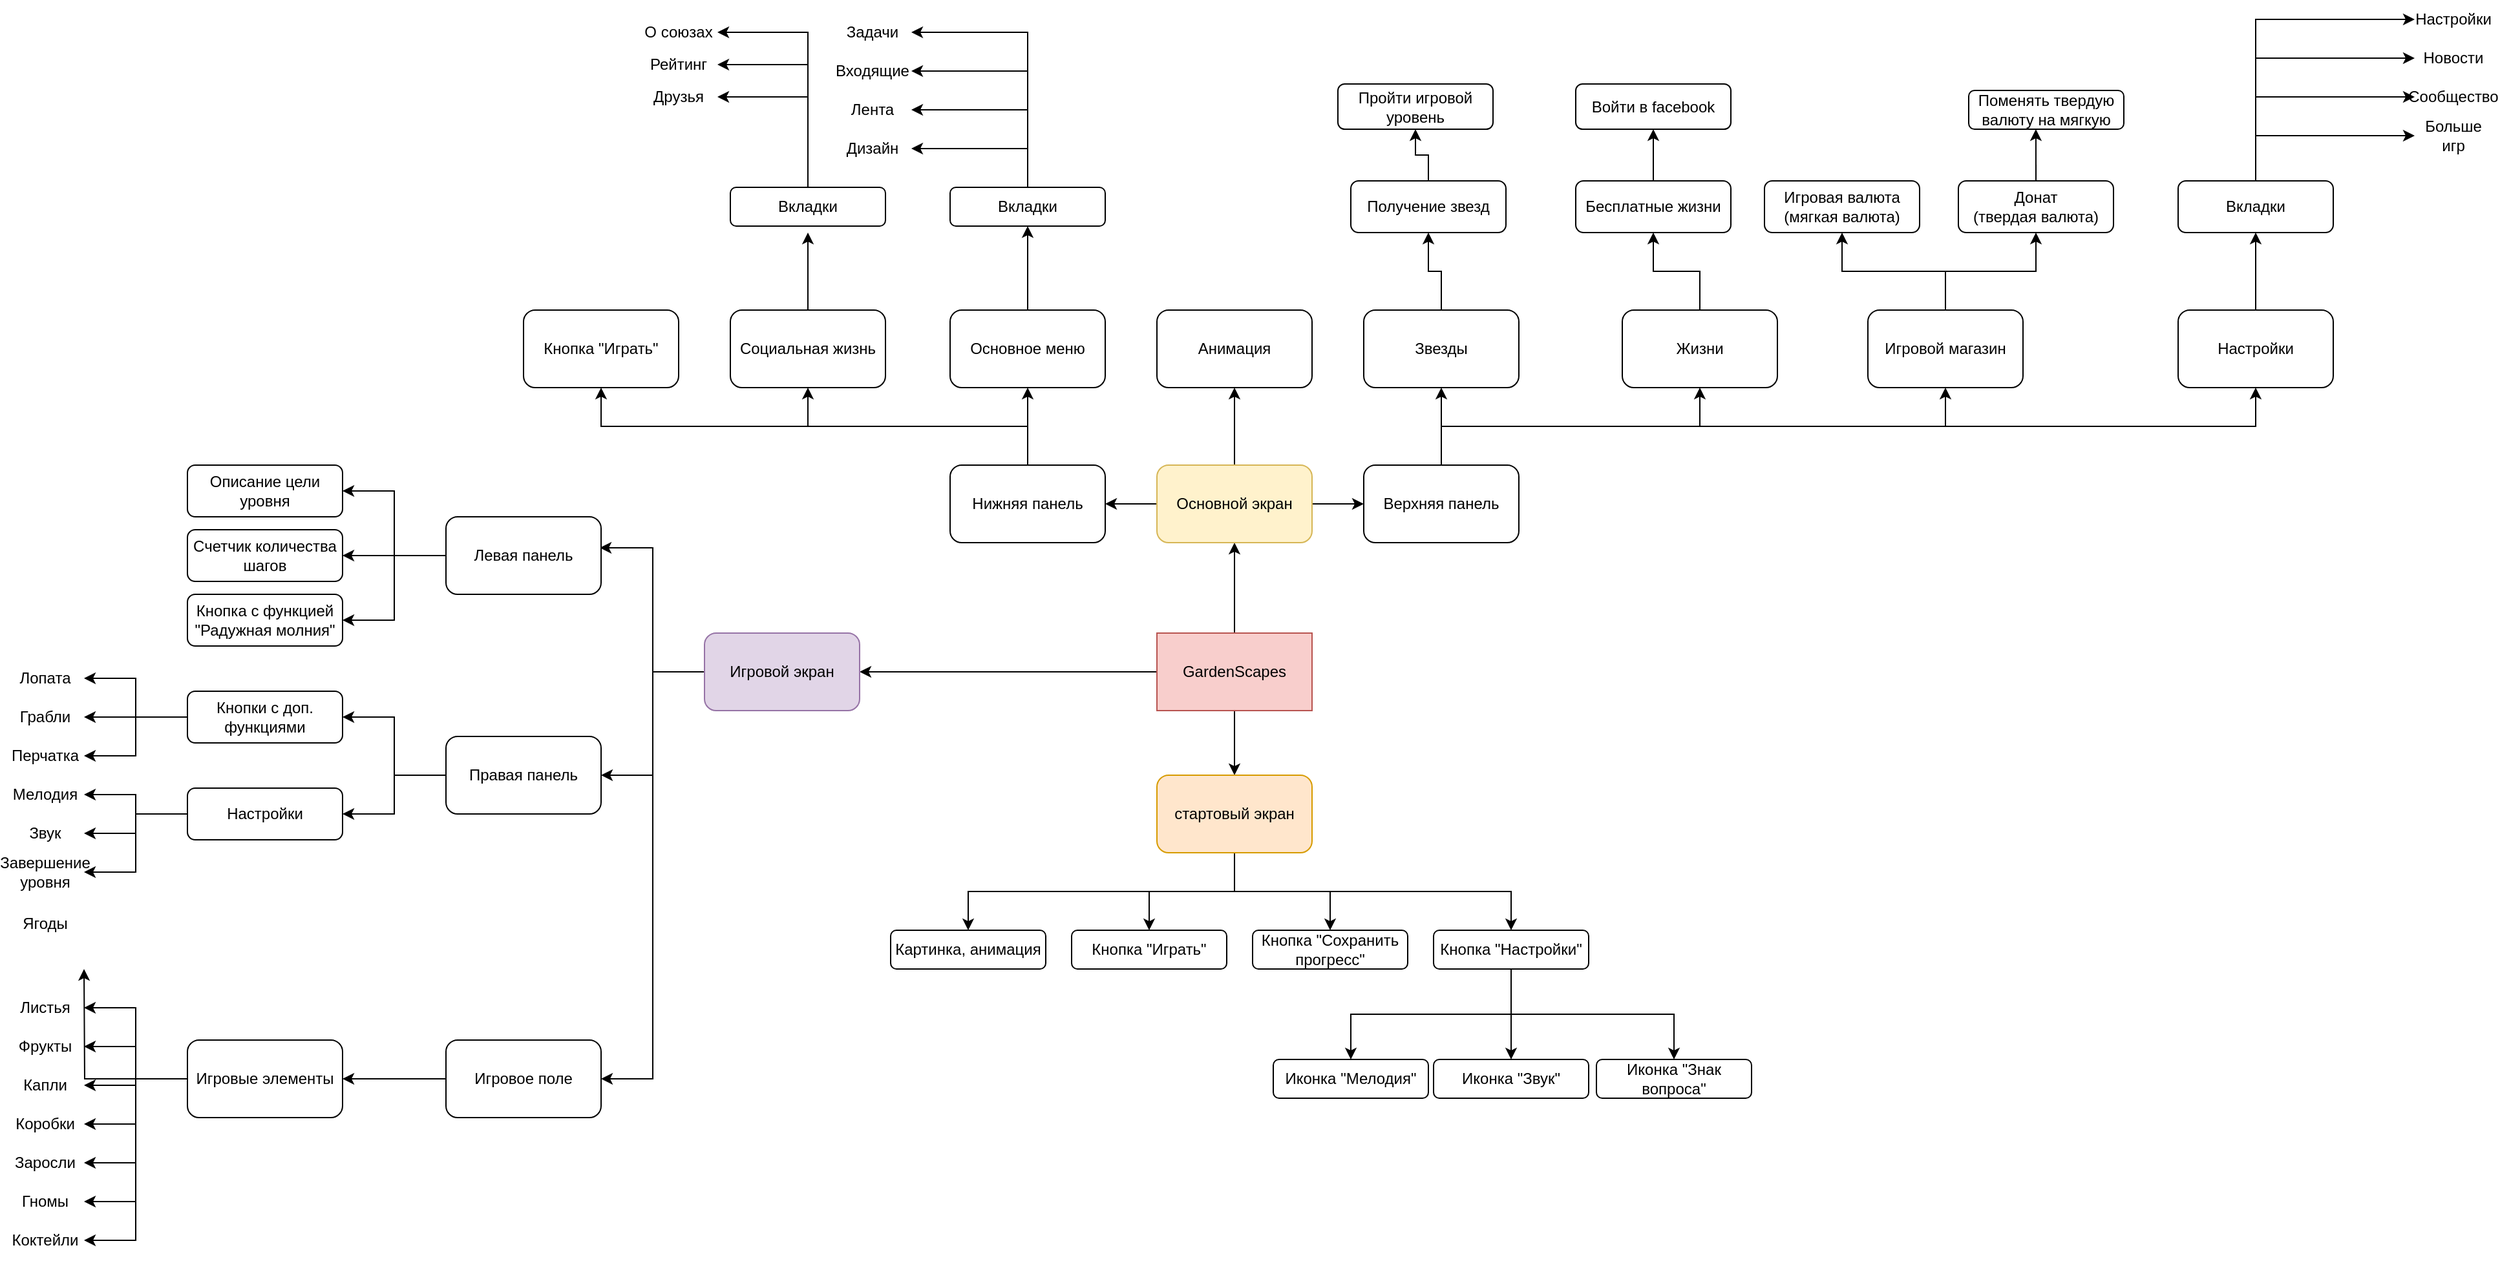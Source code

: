 <mxfile version="15.9.4" type="github">
  <diagram id="iWnDrWGRgJdqHLs7Uaia" name="Page-1">
    <mxGraphModel dx="2249" dy="1974" grid="1" gridSize="10" guides="1" tooltips="1" connect="1" arrows="1" fold="1" page="1" pageScale="1" pageWidth="827" pageHeight="1169" math="0" shadow="0">
      <root>
        <mxCell id="0" />
        <mxCell id="1" parent="0" />
        <mxCell id="uDBoIFG3QanEG0DTXgn--6" style="edgeStyle=orthogonalEdgeStyle;rounded=0;orthogonalLoop=1;jettySize=auto;html=1;exitX=0.5;exitY=1;exitDx=0;exitDy=0;" edge="1" parent="1" source="uDBoIFG3QanEG0DTXgn--1" target="uDBoIFG3QanEG0DTXgn--2">
          <mxGeometry relative="1" as="geometry" />
        </mxCell>
        <mxCell id="uDBoIFG3QanEG0DTXgn--21" style="edgeStyle=orthogonalEdgeStyle;rounded=0;orthogonalLoop=1;jettySize=auto;html=1;exitX=0.5;exitY=0;exitDx=0;exitDy=0;" edge="1" parent="1" source="uDBoIFG3QanEG0DTXgn--1" target="uDBoIFG3QanEG0DTXgn--18">
          <mxGeometry relative="1" as="geometry" />
        </mxCell>
        <mxCell id="uDBoIFG3QanEG0DTXgn--91" style="edgeStyle=orthogonalEdgeStyle;rounded=0;orthogonalLoop=1;jettySize=auto;html=1;exitX=0;exitY=0.5;exitDx=0;exitDy=0;entryX=1;entryY=0.5;entryDx=0;entryDy=0;" edge="1" parent="1" source="uDBoIFG3QanEG0DTXgn--1" target="uDBoIFG3QanEG0DTXgn--90">
          <mxGeometry relative="1" as="geometry" />
        </mxCell>
        <mxCell id="uDBoIFG3QanEG0DTXgn--1" value="GardenScapes" style="rounded=0;whiteSpace=wrap;html=1;fillColor=#f8cecc;strokeColor=#b85450;" vertex="1" parent="1">
          <mxGeometry x="350" y="380" width="120" height="60" as="geometry" />
        </mxCell>
        <mxCell id="uDBoIFG3QanEG0DTXgn--7" style="edgeStyle=orthogonalEdgeStyle;rounded=0;orthogonalLoop=1;jettySize=auto;html=1;exitX=0.5;exitY=1;exitDx=0;exitDy=0;entryX=0.5;entryY=0;entryDx=0;entryDy=0;" edge="1" parent="1" source="uDBoIFG3QanEG0DTXgn--2" target="uDBoIFG3QanEG0DTXgn--3">
          <mxGeometry relative="1" as="geometry" />
        </mxCell>
        <mxCell id="uDBoIFG3QanEG0DTXgn--8" style="edgeStyle=orthogonalEdgeStyle;rounded=0;orthogonalLoop=1;jettySize=auto;html=1;exitX=0.5;exitY=1;exitDx=0;exitDy=0;" edge="1" parent="1" source="uDBoIFG3QanEG0DTXgn--2" target="uDBoIFG3QanEG0DTXgn--4">
          <mxGeometry relative="1" as="geometry" />
        </mxCell>
        <mxCell id="uDBoIFG3QanEG0DTXgn--9" style="edgeStyle=orthogonalEdgeStyle;rounded=0;orthogonalLoop=1;jettySize=auto;html=1;exitX=0.5;exitY=1;exitDx=0;exitDy=0;entryX=0.5;entryY=0;entryDx=0;entryDy=0;" edge="1" parent="1" source="uDBoIFG3QanEG0DTXgn--2" target="uDBoIFG3QanEG0DTXgn--5">
          <mxGeometry relative="1" as="geometry" />
        </mxCell>
        <mxCell id="uDBoIFG3QanEG0DTXgn--11" style="edgeStyle=orthogonalEdgeStyle;rounded=0;orthogonalLoop=1;jettySize=auto;html=1;exitX=0.5;exitY=1;exitDx=0;exitDy=0;entryX=0.5;entryY=0;entryDx=0;entryDy=0;" edge="1" parent="1" source="uDBoIFG3QanEG0DTXgn--2" target="uDBoIFG3QanEG0DTXgn--10">
          <mxGeometry relative="1" as="geometry" />
        </mxCell>
        <mxCell id="uDBoIFG3QanEG0DTXgn--2" value="стартовый экран" style="rounded=1;whiteSpace=wrap;html=1;fillColor=#ffe6cc;strokeColor=#d79b00;" vertex="1" parent="1">
          <mxGeometry x="350" y="490" width="120" height="60" as="geometry" />
        </mxCell>
        <mxCell id="uDBoIFG3QanEG0DTXgn--3" value="Картинка, анимация&lt;br&gt;" style="rounded=1;whiteSpace=wrap;html=1;" vertex="1" parent="1">
          <mxGeometry x="144" y="610" width="120" height="30" as="geometry" />
        </mxCell>
        <mxCell id="uDBoIFG3QanEG0DTXgn--4" value="Кнопка &quot;Играть&quot;" style="rounded=1;whiteSpace=wrap;html=1;" vertex="1" parent="1">
          <mxGeometry x="284" y="610" width="120" height="30" as="geometry" />
        </mxCell>
        <mxCell id="uDBoIFG3QanEG0DTXgn--5" value="Кнопка &quot;Сохранить прогресс&quot;" style="rounded=1;whiteSpace=wrap;html=1;" vertex="1" parent="1">
          <mxGeometry x="424" y="610" width="120" height="30" as="geometry" />
        </mxCell>
        <mxCell id="uDBoIFG3QanEG0DTXgn--15" style="edgeStyle=orthogonalEdgeStyle;rounded=0;orthogonalLoop=1;jettySize=auto;html=1;exitX=0.5;exitY=1;exitDx=0;exitDy=0;" edge="1" parent="1" source="uDBoIFG3QanEG0DTXgn--10" target="uDBoIFG3QanEG0DTXgn--12">
          <mxGeometry relative="1" as="geometry" />
        </mxCell>
        <mxCell id="uDBoIFG3QanEG0DTXgn--16" style="edgeStyle=orthogonalEdgeStyle;rounded=0;orthogonalLoop=1;jettySize=auto;html=1;exitX=0.5;exitY=1;exitDx=0;exitDy=0;" edge="1" parent="1" source="uDBoIFG3QanEG0DTXgn--10" target="uDBoIFG3QanEG0DTXgn--14">
          <mxGeometry relative="1" as="geometry" />
        </mxCell>
        <mxCell id="uDBoIFG3QanEG0DTXgn--17" style="edgeStyle=orthogonalEdgeStyle;rounded=0;orthogonalLoop=1;jettySize=auto;html=1;exitX=0.5;exitY=1;exitDx=0;exitDy=0;" edge="1" parent="1" source="uDBoIFG3QanEG0DTXgn--10" target="uDBoIFG3QanEG0DTXgn--13">
          <mxGeometry relative="1" as="geometry" />
        </mxCell>
        <mxCell id="uDBoIFG3QanEG0DTXgn--10" value="Кнопка &quot;Настройки&quot;" style="rounded=1;whiteSpace=wrap;html=1;" vertex="1" parent="1">
          <mxGeometry x="564" y="610" width="120" height="30" as="geometry" />
        </mxCell>
        <mxCell id="uDBoIFG3QanEG0DTXgn--12" value="Иконка &quot;Мелодия&quot;" style="rounded=1;whiteSpace=wrap;html=1;" vertex="1" parent="1">
          <mxGeometry x="440" y="710" width="120" height="30" as="geometry" />
        </mxCell>
        <mxCell id="uDBoIFG3QanEG0DTXgn--13" value="Иконка &quot;Звук&quot;" style="rounded=1;whiteSpace=wrap;html=1;" vertex="1" parent="1">
          <mxGeometry x="564" y="710" width="120" height="30" as="geometry" />
        </mxCell>
        <mxCell id="uDBoIFG3QanEG0DTXgn--14" value="Иконка &quot;Знак вопроса&quot;" style="rounded=1;whiteSpace=wrap;html=1;" vertex="1" parent="1">
          <mxGeometry x="690" y="710" width="120" height="30" as="geometry" />
        </mxCell>
        <mxCell id="uDBoIFG3QanEG0DTXgn--60" style="edgeStyle=orthogonalEdgeStyle;rounded=0;orthogonalLoop=1;jettySize=auto;html=1;exitX=1;exitY=0.5;exitDx=0;exitDy=0;entryX=0;entryY=0.5;entryDx=0;entryDy=0;" edge="1" parent="1" source="uDBoIFG3QanEG0DTXgn--18" target="uDBoIFG3QanEG0DTXgn--59">
          <mxGeometry relative="1" as="geometry" />
        </mxCell>
        <mxCell id="uDBoIFG3QanEG0DTXgn--65" style="edgeStyle=orthogonalEdgeStyle;rounded=0;orthogonalLoop=1;jettySize=auto;html=1;exitX=0;exitY=0.5;exitDx=0;exitDy=0;entryX=1;entryY=0.5;entryDx=0;entryDy=0;" edge="1" parent="1" source="uDBoIFG3QanEG0DTXgn--18" target="uDBoIFG3QanEG0DTXgn--58">
          <mxGeometry relative="1" as="geometry" />
        </mxCell>
        <mxCell id="uDBoIFG3QanEG0DTXgn--140" style="edgeStyle=orthogonalEdgeStyle;rounded=0;orthogonalLoop=1;jettySize=auto;html=1;exitX=0.5;exitY=0;exitDx=0;exitDy=0;entryX=0.5;entryY=1;entryDx=0;entryDy=0;" edge="1" parent="1" source="uDBoIFG3QanEG0DTXgn--18" target="uDBoIFG3QanEG0DTXgn--139">
          <mxGeometry relative="1" as="geometry" />
        </mxCell>
        <mxCell id="uDBoIFG3QanEG0DTXgn--18" value="Основной экран" style="rounded=1;whiteSpace=wrap;html=1;fillColor=#fff2cc;strokeColor=#d6b656;" vertex="1" parent="1">
          <mxGeometry x="350" y="250" width="120" height="60" as="geometry" />
        </mxCell>
        <mxCell id="uDBoIFG3QanEG0DTXgn--25" style="edgeStyle=orthogonalEdgeStyle;rounded=0;orthogonalLoop=1;jettySize=auto;html=1;exitX=0.5;exitY=0;exitDx=0;exitDy=0;entryX=0.5;entryY=1;entryDx=0;entryDy=0;" edge="1" parent="1" source="uDBoIFG3QanEG0DTXgn--20" target="uDBoIFG3QanEG0DTXgn--23">
          <mxGeometry relative="1" as="geometry" />
        </mxCell>
        <mxCell id="uDBoIFG3QanEG0DTXgn--26" style="edgeStyle=orthogonalEdgeStyle;rounded=0;orthogonalLoop=1;jettySize=auto;html=1;exitX=0.5;exitY=0;exitDx=0;exitDy=0;entryX=0.5;entryY=1;entryDx=0;entryDy=0;" edge="1" parent="1" source="uDBoIFG3QanEG0DTXgn--20" target="uDBoIFG3QanEG0DTXgn--24">
          <mxGeometry relative="1" as="geometry" />
        </mxCell>
        <mxCell id="uDBoIFG3QanEG0DTXgn--20" value="Игровой магазин" style="rounded=1;whiteSpace=wrap;html=1;" vertex="1" parent="1">
          <mxGeometry x="900" y="130" width="120" height="60" as="geometry" />
        </mxCell>
        <mxCell id="uDBoIFG3QanEG0DTXgn--23" value="Игровая валюта&lt;br&gt;(мягкая валюта)" style="rounded=1;whiteSpace=wrap;html=1;" vertex="1" parent="1">
          <mxGeometry x="820" y="30" width="120" height="40" as="geometry" />
        </mxCell>
        <mxCell id="uDBoIFG3QanEG0DTXgn--30" style="edgeStyle=orthogonalEdgeStyle;rounded=0;orthogonalLoop=1;jettySize=auto;html=1;exitX=0.5;exitY=0;exitDx=0;exitDy=0;entryX=0.433;entryY=1;entryDx=0;entryDy=0;entryPerimeter=0;" edge="1" parent="1" source="uDBoIFG3QanEG0DTXgn--24" target="uDBoIFG3QanEG0DTXgn--27">
          <mxGeometry relative="1" as="geometry" />
        </mxCell>
        <mxCell id="uDBoIFG3QanEG0DTXgn--24" value="Донат &lt;br&gt;(твердая валюта)" style="rounded=1;whiteSpace=wrap;html=1;" vertex="1" parent="1">
          <mxGeometry x="970" y="30" width="120" height="40" as="geometry" />
        </mxCell>
        <mxCell id="uDBoIFG3QanEG0DTXgn--27" value="Поменять твердую валюту на мягкую" style="rounded=1;whiteSpace=wrap;html=1;" vertex="1" parent="1">
          <mxGeometry x="978" y="-40" width="120" height="30" as="geometry" />
        </mxCell>
        <mxCell id="uDBoIFG3QanEG0DTXgn--35" style="edgeStyle=orthogonalEdgeStyle;rounded=0;orthogonalLoop=1;jettySize=auto;html=1;exitX=0.5;exitY=0;exitDx=0;exitDy=0;entryX=0.5;entryY=1;entryDx=0;entryDy=0;" edge="1" parent="1" source="uDBoIFG3QanEG0DTXgn--31" target="uDBoIFG3QanEG0DTXgn--34">
          <mxGeometry relative="1" as="geometry" />
        </mxCell>
        <mxCell id="uDBoIFG3QanEG0DTXgn--31" value="Жизни" style="rounded=1;whiteSpace=wrap;html=1;" vertex="1" parent="1">
          <mxGeometry x="710" y="130" width="120" height="60" as="geometry" />
        </mxCell>
        <mxCell id="uDBoIFG3QanEG0DTXgn--37" style="edgeStyle=orthogonalEdgeStyle;rounded=0;orthogonalLoop=1;jettySize=auto;html=1;exitX=0.5;exitY=0;exitDx=0;exitDy=0;entryX=0.5;entryY=1;entryDx=0;entryDy=0;" edge="1" parent="1" source="uDBoIFG3QanEG0DTXgn--34" target="uDBoIFG3QanEG0DTXgn--36">
          <mxGeometry relative="1" as="geometry" />
        </mxCell>
        <mxCell id="uDBoIFG3QanEG0DTXgn--34" value="Бесплатные жизни" style="rounded=1;whiteSpace=wrap;html=1;" vertex="1" parent="1">
          <mxGeometry x="674" y="30" width="120" height="40" as="geometry" />
        </mxCell>
        <mxCell id="uDBoIFG3QanEG0DTXgn--36" value="Войти в facebook" style="rounded=1;whiteSpace=wrap;html=1;" vertex="1" parent="1">
          <mxGeometry x="674" y="-45" width="120" height="35" as="geometry" />
        </mxCell>
        <mxCell id="uDBoIFG3QanEG0DTXgn--44" style="edgeStyle=orthogonalEdgeStyle;rounded=0;orthogonalLoop=1;jettySize=auto;html=1;exitX=0.5;exitY=0;exitDx=0;exitDy=0;entryX=0.5;entryY=1;entryDx=0;entryDy=0;" edge="1" parent="1" source="uDBoIFG3QanEG0DTXgn--40" target="uDBoIFG3QanEG0DTXgn--42">
          <mxGeometry relative="1" as="geometry" />
        </mxCell>
        <mxCell id="uDBoIFG3QanEG0DTXgn--40" value="Звезды" style="rounded=1;whiteSpace=wrap;html=1;" vertex="1" parent="1">
          <mxGeometry x="510" y="130" width="120" height="60" as="geometry" />
        </mxCell>
        <mxCell id="uDBoIFG3QanEG0DTXgn--45" style="edgeStyle=orthogonalEdgeStyle;rounded=0;orthogonalLoop=1;jettySize=auto;html=1;exitX=0.5;exitY=0;exitDx=0;exitDy=0;entryX=0.5;entryY=1;entryDx=0;entryDy=0;" edge="1" parent="1" source="uDBoIFG3QanEG0DTXgn--42" target="uDBoIFG3QanEG0DTXgn--43">
          <mxGeometry relative="1" as="geometry" />
        </mxCell>
        <mxCell id="uDBoIFG3QanEG0DTXgn--42" value="Получение звезд" style="rounded=1;whiteSpace=wrap;html=1;" vertex="1" parent="1">
          <mxGeometry x="500" y="30" width="120" height="40" as="geometry" />
        </mxCell>
        <mxCell id="uDBoIFG3QanEG0DTXgn--43" value="Пройти игровой уровень" style="rounded=1;whiteSpace=wrap;html=1;" vertex="1" parent="1">
          <mxGeometry x="490" y="-45" width="120" height="35" as="geometry" />
        </mxCell>
        <mxCell id="uDBoIFG3QanEG0DTXgn--49" style="edgeStyle=orthogonalEdgeStyle;rounded=0;orthogonalLoop=1;jettySize=auto;html=1;exitX=0.5;exitY=0;exitDx=0;exitDy=0;" edge="1" parent="1" source="uDBoIFG3QanEG0DTXgn--46" target="uDBoIFG3QanEG0DTXgn--48">
          <mxGeometry relative="1" as="geometry" />
        </mxCell>
        <mxCell id="uDBoIFG3QanEG0DTXgn--46" value="Настройки" style="rounded=1;whiteSpace=wrap;html=1;" vertex="1" parent="1">
          <mxGeometry x="1140" y="130" width="120" height="60" as="geometry" />
        </mxCell>
        <mxCell id="uDBoIFG3QanEG0DTXgn--54" style="edgeStyle=orthogonalEdgeStyle;rounded=0;orthogonalLoop=1;jettySize=auto;html=1;exitX=0.5;exitY=0;exitDx=0;exitDy=0;entryX=0;entryY=0.5;entryDx=0;entryDy=0;" edge="1" parent="1" source="uDBoIFG3QanEG0DTXgn--48" target="uDBoIFG3QanEG0DTXgn--50">
          <mxGeometry relative="1" as="geometry" />
        </mxCell>
        <mxCell id="uDBoIFG3QanEG0DTXgn--55" style="edgeStyle=orthogonalEdgeStyle;rounded=0;orthogonalLoop=1;jettySize=auto;html=1;exitX=0.5;exitY=0;exitDx=0;exitDy=0;entryX=0;entryY=0.5;entryDx=0;entryDy=0;" edge="1" parent="1" source="uDBoIFG3QanEG0DTXgn--48" target="uDBoIFG3QanEG0DTXgn--51">
          <mxGeometry relative="1" as="geometry" />
        </mxCell>
        <mxCell id="uDBoIFG3QanEG0DTXgn--56" style="edgeStyle=orthogonalEdgeStyle;rounded=0;orthogonalLoop=1;jettySize=auto;html=1;exitX=0.5;exitY=0;exitDx=0;exitDy=0;entryX=0;entryY=0.5;entryDx=0;entryDy=0;" edge="1" parent="1" source="uDBoIFG3QanEG0DTXgn--48" target="uDBoIFG3QanEG0DTXgn--52">
          <mxGeometry relative="1" as="geometry" />
        </mxCell>
        <mxCell id="uDBoIFG3QanEG0DTXgn--57" style="edgeStyle=orthogonalEdgeStyle;rounded=0;orthogonalLoop=1;jettySize=auto;html=1;exitX=0.5;exitY=0;exitDx=0;exitDy=0;entryX=0;entryY=0.5;entryDx=0;entryDy=0;" edge="1" parent="1" source="uDBoIFG3QanEG0DTXgn--48" target="uDBoIFG3QanEG0DTXgn--53">
          <mxGeometry relative="1" as="geometry" />
        </mxCell>
        <mxCell id="uDBoIFG3QanEG0DTXgn--48" value="Вкладки" style="rounded=1;whiteSpace=wrap;html=1;" vertex="1" parent="1">
          <mxGeometry x="1140" y="30" width="120" height="40" as="geometry" />
        </mxCell>
        <mxCell id="uDBoIFG3QanEG0DTXgn--50" value="Настройки" style="text;html=1;strokeColor=none;fillColor=none;align=center;verticalAlign=middle;whiteSpace=wrap;rounded=0;" vertex="1" parent="1">
          <mxGeometry x="1323" y="-110" width="60" height="30" as="geometry" />
        </mxCell>
        <mxCell id="uDBoIFG3QanEG0DTXgn--51" value="Новости&lt;span style=&quot;color: rgba(0 , 0 , 0 , 0) ; font-family: monospace ; font-size: 0px&quot;&gt;%3CmxGraphModel%3E%3Croot%3E%3CmxCell%20id%3D%220%22%2F%3E%3CmxCell%20id%3D%221%22%20parent%3D%220%22%2F%3E%3CmxCell%20id%3D%222%22%20value%3D%22%D0%9D%D0%B0%D1%81%D1%82%D1%80%D0%BE%D0%B9%D0%BA%D0%B8%22%20style%3D%22text%3Bhtml%3D1%3BstrokeColor%3Dnone%3BfillColor%3Dnone%3Balign%3Dcenter%3BverticalAlign%3Dmiddle%3BwhiteSpace%3Dwrap%3Brounded%3D0%3B%22%20vertex%3D%221%22%20parent%3D%221%22%3E%3CmxGeometry%20x%3D%221010%22%20y%3D%22-60%22%20width%3D%2260%22%20height%3D%2230%22%20as%3D%22geometry%22%2F%3E%3C%2FmxCell%3E%3C%2Froot%3E%3C%2FmxGraphModel%3E&lt;/span&gt;" style="text;html=1;strokeColor=none;fillColor=none;align=center;verticalAlign=middle;whiteSpace=wrap;rounded=0;" vertex="1" parent="1">
          <mxGeometry x="1323" y="-80" width="60" height="30" as="geometry" />
        </mxCell>
        <mxCell id="uDBoIFG3QanEG0DTXgn--52" value="Сообщество" style="text;html=1;strokeColor=none;fillColor=none;align=center;verticalAlign=middle;whiteSpace=wrap;rounded=0;" vertex="1" parent="1">
          <mxGeometry x="1323" y="-50" width="60" height="30" as="geometry" />
        </mxCell>
        <mxCell id="uDBoIFG3QanEG0DTXgn--53" value="Больше игр" style="text;html=1;strokeColor=none;fillColor=none;align=center;verticalAlign=middle;whiteSpace=wrap;rounded=0;" vertex="1" parent="1">
          <mxGeometry x="1323" y="-20" width="60" height="30" as="geometry" />
        </mxCell>
        <mxCell id="uDBoIFG3QanEG0DTXgn--67" style="edgeStyle=orthogonalEdgeStyle;rounded=0;orthogonalLoop=1;jettySize=auto;html=1;exitX=0.5;exitY=0;exitDx=0;exitDy=0;entryX=0.5;entryY=1;entryDx=0;entryDy=0;" edge="1" parent="1" source="uDBoIFG3QanEG0DTXgn--58" target="uDBoIFG3QanEG0DTXgn--66">
          <mxGeometry relative="1" as="geometry" />
        </mxCell>
        <mxCell id="uDBoIFG3QanEG0DTXgn--79" style="edgeStyle=orthogonalEdgeStyle;rounded=0;orthogonalLoop=1;jettySize=auto;html=1;exitX=0.5;exitY=0;exitDx=0;exitDy=0;entryX=0.5;entryY=1;entryDx=0;entryDy=0;" edge="1" parent="1" source="uDBoIFG3QanEG0DTXgn--58" target="uDBoIFG3QanEG0DTXgn--78">
          <mxGeometry relative="1" as="geometry" />
        </mxCell>
        <mxCell id="uDBoIFG3QanEG0DTXgn--89" style="edgeStyle=orthogonalEdgeStyle;rounded=0;orthogonalLoop=1;jettySize=auto;html=1;exitX=0.5;exitY=0;exitDx=0;exitDy=0;entryX=0.5;entryY=1;entryDx=0;entryDy=0;" edge="1" parent="1" source="uDBoIFG3QanEG0DTXgn--58" target="uDBoIFG3QanEG0DTXgn--88">
          <mxGeometry relative="1" as="geometry" />
        </mxCell>
        <mxCell id="uDBoIFG3QanEG0DTXgn--58" value="Нижняя панель" style="rounded=1;whiteSpace=wrap;html=1;" vertex="1" parent="1">
          <mxGeometry x="190" y="250" width="120" height="60" as="geometry" />
        </mxCell>
        <mxCell id="uDBoIFG3QanEG0DTXgn--61" style="edgeStyle=orthogonalEdgeStyle;rounded=0;orthogonalLoop=1;jettySize=auto;html=1;exitX=0.5;exitY=0;exitDx=0;exitDy=0;entryX=0.5;entryY=1;entryDx=0;entryDy=0;" edge="1" parent="1" source="uDBoIFG3QanEG0DTXgn--59" target="uDBoIFG3QanEG0DTXgn--40">
          <mxGeometry relative="1" as="geometry" />
        </mxCell>
        <mxCell id="uDBoIFG3QanEG0DTXgn--62" style="edgeStyle=orthogonalEdgeStyle;rounded=0;orthogonalLoop=1;jettySize=auto;html=1;exitX=0.5;exitY=0;exitDx=0;exitDy=0;" edge="1" parent="1" source="uDBoIFG3QanEG0DTXgn--59" target="uDBoIFG3QanEG0DTXgn--31">
          <mxGeometry relative="1" as="geometry" />
        </mxCell>
        <mxCell id="uDBoIFG3QanEG0DTXgn--63" style="edgeStyle=orthogonalEdgeStyle;rounded=0;orthogonalLoop=1;jettySize=auto;html=1;exitX=0.5;exitY=0;exitDx=0;exitDy=0;entryX=0.5;entryY=1;entryDx=0;entryDy=0;" edge="1" parent="1" source="uDBoIFG3QanEG0DTXgn--59" target="uDBoIFG3QanEG0DTXgn--20">
          <mxGeometry relative="1" as="geometry" />
        </mxCell>
        <mxCell id="uDBoIFG3QanEG0DTXgn--64" style="edgeStyle=orthogonalEdgeStyle;rounded=0;orthogonalLoop=1;jettySize=auto;html=1;exitX=0.5;exitY=0;exitDx=0;exitDy=0;" edge="1" parent="1" source="uDBoIFG3QanEG0DTXgn--59" target="uDBoIFG3QanEG0DTXgn--46">
          <mxGeometry relative="1" as="geometry" />
        </mxCell>
        <mxCell id="uDBoIFG3QanEG0DTXgn--59" value="Верхняя панель" style="rounded=1;whiteSpace=wrap;html=1;" vertex="1" parent="1">
          <mxGeometry x="510" y="250" width="120" height="60" as="geometry" />
        </mxCell>
        <mxCell id="uDBoIFG3QanEG0DTXgn--69" style="edgeStyle=orthogonalEdgeStyle;rounded=0;orthogonalLoop=1;jettySize=auto;html=1;exitX=0.5;exitY=0;exitDx=0;exitDy=0;" edge="1" parent="1" source="uDBoIFG3QanEG0DTXgn--66" target="uDBoIFG3QanEG0DTXgn--68">
          <mxGeometry relative="1" as="geometry" />
        </mxCell>
        <mxCell id="uDBoIFG3QanEG0DTXgn--66" value="Основное меню" style="rounded=1;whiteSpace=wrap;html=1;" vertex="1" parent="1">
          <mxGeometry x="190" y="130" width="120" height="60" as="geometry" />
        </mxCell>
        <mxCell id="uDBoIFG3QanEG0DTXgn--74" style="edgeStyle=orthogonalEdgeStyle;rounded=0;orthogonalLoop=1;jettySize=auto;html=1;exitX=0.5;exitY=0;exitDx=0;exitDy=0;entryX=1;entryY=0.5;entryDx=0;entryDy=0;" edge="1" parent="1" source="uDBoIFG3QanEG0DTXgn--68" target="uDBoIFG3QanEG0DTXgn--73">
          <mxGeometry relative="1" as="geometry" />
        </mxCell>
        <mxCell id="uDBoIFG3QanEG0DTXgn--75" style="edgeStyle=orthogonalEdgeStyle;rounded=0;orthogonalLoop=1;jettySize=auto;html=1;exitX=0.5;exitY=0;exitDx=0;exitDy=0;entryX=1;entryY=0.5;entryDx=0;entryDy=0;" edge="1" parent="1" source="uDBoIFG3QanEG0DTXgn--68" target="uDBoIFG3QanEG0DTXgn--72">
          <mxGeometry relative="1" as="geometry" />
        </mxCell>
        <mxCell id="uDBoIFG3QanEG0DTXgn--76" style="edgeStyle=orthogonalEdgeStyle;rounded=0;orthogonalLoop=1;jettySize=auto;html=1;exitX=0.5;exitY=0;exitDx=0;exitDy=0;entryX=1;entryY=0.5;entryDx=0;entryDy=0;" edge="1" parent="1" source="uDBoIFG3QanEG0DTXgn--68" target="uDBoIFG3QanEG0DTXgn--71">
          <mxGeometry relative="1" as="geometry" />
        </mxCell>
        <mxCell id="uDBoIFG3QanEG0DTXgn--77" style="edgeStyle=orthogonalEdgeStyle;rounded=0;orthogonalLoop=1;jettySize=auto;html=1;exitX=0.5;exitY=0;exitDx=0;exitDy=0;entryX=1;entryY=0.5;entryDx=0;entryDy=0;" edge="1" parent="1" source="uDBoIFG3QanEG0DTXgn--68" target="uDBoIFG3QanEG0DTXgn--70">
          <mxGeometry relative="1" as="geometry" />
        </mxCell>
        <mxCell id="uDBoIFG3QanEG0DTXgn--68" value="Вкладки" style="rounded=1;whiteSpace=wrap;html=1;" vertex="1" parent="1">
          <mxGeometry x="190" y="35" width="120" height="30" as="geometry" />
        </mxCell>
        <mxCell id="uDBoIFG3QanEG0DTXgn--70" value="Задачи" style="text;html=1;strokeColor=none;fillColor=none;align=center;verticalAlign=middle;whiteSpace=wrap;rounded=0;" vertex="1" parent="1">
          <mxGeometry x="100" y="-100" width="60" height="30" as="geometry" />
        </mxCell>
        <mxCell id="uDBoIFG3QanEG0DTXgn--71" value="Входящие" style="text;html=1;strokeColor=none;fillColor=none;align=center;verticalAlign=middle;whiteSpace=wrap;rounded=0;" vertex="1" parent="1">
          <mxGeometry x="100" y="-70" width="60" height="30" as="geometry" />
        </mxCell>
        <mxCell id="uDBoIFG3QanEG0DTXgn--72" value="Лента" style="text;html=1;strokeColor=none;fillColor=none;align=center;verticalAlign=middle;whiteSpace=wrap;rounded=0;" vertex="1" parent="1">
          <mxGeometry x="100" y="-40" width="60" height="30" as="geometry" />
        </mxCell>
        <mxCell id="uDBoIFG3QanEG0DTXgn--73" value="Дизайн" style="text;html=1;strokeColor=none;fillColor=none;align=center;verticalAlign=middle;whiteSpace=wrap;rounded=0;" vertex="1" parent="1">
          <mxGeometry x="100" y="-10" width="60" height="30" as="geometry" />
        </mxCell>
        <mxCell id="uDBoIFG3QanEG0DTXgn--81" style="edgeStyle=orthogonalEdgeStyle;rounded=0;orthogonalLoop=1;jettySize=auto;html=1;exitX=0.5;exitY=0;exitDx=0;exitDy=0;" edge="1" parent="1" source="uDBoIFG3QanEG0DTXgn--78">
          <mxGeometry relative="1" as="geometry">
            <mxPoint x="80" y="70" as="targetPoint" />
          </mxGeometry>
        </mxCell>
        <mxCell id="uDBoIFG3QanEG0DTXgn--78" value="Социальная жизнь" style="rounded=1;whiteSpace=wrap;html=1;" vertex="1" parent="1">
          <mxGeometry x="20" y="130" width="120" height="60" as="geometry" />
        </mxCell>
        <mxCell id="uDBoIFG3QanEG0DTXgn--85" style="edgeStyle=orthogonalEdgeStyle;rounded=0;orthogonalLoop=1;jettySize=auto;html=1;exitX=0.5;exitY=0;exitDx=0;exitDy=0;entryX=1;entryY=0.5;entryDx=0;entryDy=0;" edge="1" parent="1" source="uDBoIFG3QanEG0DTXgn--80" target="uDBoIFG3QanEG0DTXgn--82">
          <mxGeometry relative="1" as="geometry" />
        </mxCell>
        <mxCell id="uDBoIFG3QanEG0DTXgn--86" style="edgeStyle=orthogonalEdgeStyle;rounded=0;orthogonalLoop=1;jettySize=auto;html=1;exitX=0.5;exitY=0;exitDx=0;exitDy=0;entryX=1;entryY=0.5;entryDx=0;entryDy=0;" edge="1" parent="1" source="uDBoIFG3QanEG0DTXgn--80" target="uDBoIFG3QanEG0DTXgn--83">
          <mxGeometry relative="1" as="geometry" />
        </mxCell>
        <mxCell id="uDBoIFG3QanEG0DTXgn--87" style="edgeStyle=orthogonalEdgeStyle;rounded=0;orthogonalLoop=1;jettySize=auto;html=1;exitX=0.5;exitY=0;exitDx=0;exitDy=0;entryX=1;entryY=0.5;entryDx=0;entryDy=0;" edge="1" parent="1" source="uDBoIFG3QanEG0DTXgn--80" target="uDBoIFG3QanEG0DTXgn--84">
          <mxGeometry relative="1" as="geometry" />
        </mxCell>
        <mxCell id="uDBoIFG3QanEG0DTXgn--80" value="Вкладки" style="rounded=1;whiteSpace=wrap;html=1;" vertex="1" parent="1">
          <mxGeometry x="20" y="35" width="120" height="30" as="geometry" />
        </mxCell>
        <mxCell id="uDBoIFG3QanEG0DTXgn--82" value="О союзах" style="text;html=1;strokeColor=none;fillColor=none;align=center;verticalAlign=middle;whiteSpace=wrap;rounded=0;" vertex="1" parent="1">
          <mxGeometry x="-50" y="-100" width="60" height="30" as="geometry" />
        </mxCell>
        <mxCell id="uDBoIFG3QanEG0DTXgn--83" value="Рейтинг" style="text;html=1;strokeColor=none;fillColor=none;align=center;verticalAlign=middle;whiteSpace=wrap;rounded=0;" vertex="1" parent="1">
          <mxGeometry x="-50" y="-75" width="60" height="30" as="geometry" />
        </mxCell>
        <mxCell id="uDBoIFG3QanEG0DTXgn--84" value="Друзья" style="text;html=1;strokeColor=none;fillColor=none;align=center;verticalAlign=middle;whiteSpace=wrap;rounded=0;" vertex="1" parent="1">
          <mxGeometry x="-50" y="-50" width="60" height="30" as="geometry" />
        </mxCell>
        <mxCell id="uDBoIFG3QanEG0DTXgn--88" value="Кнопка &quot;Играть&quot;" style="rounded=1;whiteSpace=wrap;html=1;" vertex="1" parent="1">
          <mxGeometry x="-140" y="130" width="120" height="60" as="geometry" />
        </mxCell>
        <mxCell id="uDBoIFG3QanEG0DTXgn--94" style="edgeStyle=orthogonalEdgeStyle;rounded=0;orthogonalLoop=1;jettySize=auto;html=1;exitX=0;exitY=0.5;exitDx=0;exitDy=0;entryX=0.992;entryY=0.4;entryDx=0;entryDy=0;entryPerimeter=0;" edge="1" parent="1" source="uDBoIFG3QanEG0DTXgn--90" target="uDBoIFG3QanEG0DTXgn--92">
          <mxGeometry relative="1" as="geometry" />
        </mxCell>
        <mxCell id="uDBoIFG3QanEG0DTXgn--95" style="edgeStyle=orthogonalEdgeStyle;rounded=0;orthogonalLoop=1;jettySize=auto;html=1;exitX=0;exitY=0.5;exitDx=0;exitDy=0;entryX=1;entryY=0.5;entryDx=0;entryDy=0;" edge="1" parent="1" source="uDBoIFG3QanEG0DTXgn--90" target="uDBoIFG3QanEG0DTXgn--93">
          <mxGeometry relative="1" as="geometry" />
        </mxCell>
        <mxCell id="uDBoIFG3QanEG0DTXgn--111" style="edgeStyle=orthogonalEdgeStyle;rounded=0;orthogonalLoop=1;jettySize=auto;html=1;exitX=0;exitY=0.5;exitDx=0;exitDy=0;entryX=1;entryY=0.5;entryDx=0;entryDy=0;" edge="1" parent="1" source="uDBoIFG3QanEG0DTXgn--90" target="uDBoIFG3QanEG0DTXgn--110">
          <mxGeometry relative="1" as="geometry" />
        </mxCell>
        <mxCell id="uDBoIFG3QanEG0DTXgn--90" value="Игровой экран" style="rounded=1;whiteSpace=wrap;html=1;fillColor=#e1d5e7;strokeColor=#9673a6;" vertex="1" parent="1">
          <mxGeometry y="380" width="120" height="60" as="geometry" />
        </mxCell>
        <mxCell id="uDBoIFG3QanEG0DTXgn--97" style="edgeStyle=orthogonalEdgeStyle;rounded=0;orthogonalLoop=1;jettySize=auto;html=1;exitX=0;exitY=0.5;exitDx=0;exitDy=0;entryX=1;entryY=0.5;entryDx=0;entryDy=0;" edge="1" parent="1" source="uDBoIFG3QanEG0DTXgn--92" target="uDBoIFG3QanEG0DTXgn--96">
          <mxGeometry relative="1" as="geometry" />
        </mxCell>
        <mxCell id="uDBoIFG3QanEG0DTXgn--100" style="edgeStyle=orthogonalEdgeStyle;rounded=0;orthogonalLoop=1;jettySize=auto;html=1;exitX=0;exitY=0.5;exitDx=0;exitDy=0;entryX=1;entryY=0.5;entryDx=0;entryDy=0;" edge="1" parent="1" source="uDBoIFG3QanEG0DTXgn--92" target="uDBoIFG3QanEG0DTXgn--98">
          <mxGeometry relative="1" as="geometry" />
        </mxCell>
        <mxCell id="uDBoIFG3QanEG0DTXgn--101" style="edgeStyle=orthogonalEdgeStyle;rounded=0;orthogonalLoop=1;jettySize=auto;html=1;exitX=0;exitY=0.5;exitDx=0;exitDy=0;entryX=1;entryY=0.5;entryDx=0;entryDy=0;" edge="1" parent="1" source="uDBoIFG3QanEG0DTXgn--92" target="uDBoIFG3QanEG0DTXgn--99">
          <mxGeometry relative="1" as="geometry" />
        </mxCell>
        <mxCell id="uDBoIFG3QanEG0DTXgn--92" value="Левая панель" style="rounded=1;whiteSpace=wrap;html=1;" vertex="1" parent="1">
          <mxGeometry x="-200" y="290" width="120" height="60" as="geometry" />
        </mxCell>
        <mxCell id="uDBoIFG3QanEG0DTXgn--103" style="edgeStyle=orthogonalEdgeStyle;rounded=0;orthogonalLoop=1;jettySize=auto;html=1;exitX=0;exitY=0.5;exitDx=0;exitDy=0;entryX=1;entryY=0.5;entryDx=0;entryDy=0;" edge="1" parent="1" source="uDBoIFG3QanEG0DTXgn--93" target="uDBoIFG3QanEG0DTXgn--102">
          <mxGeometry relative="1" as="geometry" />
        </mxCell>
        <mxCell id="uDBoIFG3QanEG0DTXgn--132" style="edgeStyle=orthogonalEdgeStyle;rounded=0;orthogonalLoop=1;jettySize=auto;html=1;exitX=0;exitY=0.5;exitDx=0;exitDy=0;entryX=1;entryY=0.5;entryDx=0;entryDy=0;" edge="1" parent="1" source="uDBoIFG3QanEG0DTXgn--93" target="uDBoIFG3QanEG0DTXgn--131">
          <mxGeometry relative="1" as="geometry" />
        </mxCell>
        <mxCell id="uDBoIFG3QanEG0DTXgn--93" value="Правая панель" style="rounded=1;whiteSpace=wrap;html=1;" vertex="1" parent="1">
          <mxGeometry x="-200" y="460" width="120" height="60" as="geometry" />
        </mxCell>
        <mxCell id="uDBoIFG3QanEG0DTXgn--96" value="Описание цели уровня" style="rounded=1;whiteSpace=wrap;html=1;" vertex="1" parent="1">
          <mxGeometry x="-400" y="250" width="120" height="40" as="geometry" />
        </mxCell>
        <mxCell id="uDBoIFG3QanEG0DTXgn--98" value="Счетчик количества шагов" style="rounded=1;whiteSpace=wrap;html=1;" vertex="1" parent="1">
          <mxGeometry x="-400" y="300" width="120" height="40" as="geometry" />
        </mxCell>
        <mxCell id="uDBoIFG3QanEG0DTXgn--99" value="Кнопка с функцией &quot;Радужная молния&quot;" style="rounded=1;whiteSpace=wrap;html=1;" vertex="1" parent="1">
          <mxGeometry x="-400" y="350" width="120" height="40" as="geometry" />
        </mxCell>
        <mxCell id="uDBoIFG3QanEG0DTXgn--107" style="edgeStyle=orthogonalEdgeStyle;rounded=0;orthogonalLoop=1;jettySize=auto;html=1;exitX=0;exitY=0.5;exitDx=0;exitDy=0;entryX=1;entryY=0.5;entryDx=0;entryDy=0;" edge="1" parent="1" source="uDBoIFG3QanEG0DTXgn--102" target="uDBoIFG3QanEG0DTXgn--104">
          <mxGeometry relative="1" as="geometry" />
        </mxCell>
        <mxCell id="uDBoIFG3QanEG0DTXgn--108" style="edgeStyle=orthogonalEdgeStyle;rounded=0;orthogonalLoop=1;jettySize=auto;html=1;exitX=0;exitY=0.5;exitDx=0;exitDy=0;entryX=1;entryY=0.5;entryDx=0;entryDy=0;" edge="1" parent="1" source="uDBoIFG3QanEG0DTXgn--102" target="uDBoIFG3QanEG0DTXgn--105">
          <mxGeometry relative="1" as="geometry" />
        </mxCell>
        <mxCell id="uDBoIFG3QanEG0DTXgn--109" style="edgeStyle=orthogonalEdgeStyle;rounded=0;orthogonalLoop=1;jettySize=auto;html=1;exitX=0;exitY=0.5;exitDx=0;exitDy=0;entryX=1;entryY=0.5;entryDx=0;entryDy=0;" edge="1" parent="1" source="uDBoIFG3QanEG0DTXgn--102" target="uDBoIFG3QanEG0DTXgn--106">
          <mxGeometry relative="1" as="geometry" />
        </mxCell>
        <mxCell id="uDBoIFG3QanEG0DTXgn--102" value="Кнопки с доп. функциями" style="rounded=1;whiteSpace=wrap;html=1;" vertex="1" parent="1">
          <mxGeometry x="-400" y="425" width="120" height="40" as="geometry" />
        </mxCell>
        <mxCell id="uDBoIFG3QanEG0DTXgn--104" value="Лопата" style="text;html=1;strokeColor=none;fillColor=none;align=center;verticalAlign=middle;whiteSpace=wrap;rounded=0;" vertex="1" parent="1">
          <mxGeometry x="-540" y="400" width="60" height="30" as="geometry" />
        </mxCell>
        <mxCell id="uDBoIFG3QanEG0DTXgn--105" value="Грабли&lt;span style=&quot;color: rgba(0 , 0 , 0 , 0) ; font-family: monospace ; font-size: 0px&quot;&gt;%3CmxGraphModel%3E%3Croot%3E%3CmxCell%20id%3D%220%22%2F%3E%3CmxCell%20id%3D%221%22%20parent%3D%220%22%2F%3E%3CmxCell%20id%3D%222%22%20value%3D%22%D0%9B%D0%BE%D0%BF%D0%B0%D1%82%D0%B0%22%20style%3D%22text%3Bhtml%3D1%3BstrokeColor%3Dnone%3BfillColor%3Dnone%3Balign%3Dcenter%3BverticalAlign%3Dmiddle%3BwhiteSpace%3Dwrap%3Brounded%3D0%3B%22%20vertex%3D%221%22%20parent%3D%221%22%3E%3CmxGeometry%20x%3D%22-540%22%20y%3D%22430%22%20width%3D%2260%22%20height%3D%2230%22%20as%3D%22geometry%22%2F%3E%3C%2FmxCell%3E%3C%2Froot%3E%3C%2FmxGraphModel%3E&lt;/span&gt;" style="text;html=1;strokeColor=none;fillColor=none;align=center;verticalAlign=middle;whiteSpace=wrap;rounded=0;" vertex="1" parent="1">
          <mxGeometry x="-540" y="430" width="60" height="30" as="geometry" />
        </mxCell>
        <mxCell id="uDBoIFG3QanEG0DTXgn--106" value="Перчатка" style="text;html=1;strokeColor=none;fillColor=none;align=center;verticalAlign=middle;whiteSpace=wrap;rounded=0;" vertex="1" parent="1">
          <mxGeometry x="-540" y="460" width="60" height="30" as="geometry" />
        </mxCell>
        <mxCell id="uDBoIFG3QanEG0DTXgn--113" style="edgeStyle=orthogonalEdgeStyle;rounded=0;orthogonalLoop=1;jettySize=auto;html=1;exitX=0;exitY=0.5;exitDx=0;exitDy=0;" edge="1" parent="1" source="uDBoIFG3QanEG0DTXgn--110" target="uDBoIFG3QanEG0DTXgn--112">
          <mxGeometry relative="1" as="geometry" />
        </mxCell>
        <mxCell id="uDBoIFG3QanEG0DTXgn--110" value="Игровое поле" style="rounded=1;whiteSpace=wrap;html=1;" vertex="1" parent="1">
          <mxGeometry x="-200" y="695" width="120" height="60" as="geometry" />
        </mxCell>
        <mxCell id="uDBoIFG3QanEG0DTXgn--123" style="edgeStyle=orthogonalEdgeStyle;rounded=0;orthogonalLoop=1;jettySize=auto;html=1;exitX=0;exitY=0.5;exitDx=0;exitDy=0;entryX=1;entryY=0.5;entryDx=0;entryDy=0;" edge="1" parent="1" source="uDBoIFG3QanEG0DTXgn--112">
          <mxGeometry relative="1" as="geometry">
            <mxPoint x="-480" y="640" as="targetPoint" />
          </mxGeometry>
        </mxCell>
        <mxCell id="uDBoIFG3QanEG0DTXgn--124" style="edgeStyle=orthogonalEdgeStyle;rounded=0;orthogonalLoop=1;jettySize=auto;html=1;exitX=0;exitY=0.5;exitDx=0;exitDy=0;entryX=1;entryY=0.5;entryDx=0;entryDy=0;" edge="1" parent="1" source="uDBoIFG3QanEG0DTXgn--112" target="uDBoIFG3QanEG0DTXgn--115">
          <mxGeometry relative="1" as="geometry" />
        </mxCell>
        <mxCell id="uDBoIFG3QanEG0DTXgn--125" style="edgeStyle=orthogonalEdgeStyle;rounded=0;orthogonalLoop=1;jettySize=auto;html=1;exitX=0;exitY=0.5;exitDx=0;exitDy=0;entryX=1;entryY=0.5;entryDx=0;entryDy=0;" edge="1" parent="1" source="uDBoIFG3QanEG0DTXgn--112" target="uDBoIFG3QanEG0DTXgn--116">
          <mxGeometry relative="1" as="geometry" />
        </mxCell>
        <mxCell id="uDBoIFG3QanEG0DTXgn--126" style="edgeStyle=orthogonalEdgeStyle;rounded=0;orthogonalLoop=1;jettySize=auto;html=1;exitX=0;exitY=0.5;exitDx=0;exitDy=0;entryX=1;entryY=0.5;entryDx=0;entryDy=0;" edge="1" parent="1" source="uDBoIFG3QanEG0DTXgn--112" target="uDBoIFG3QanEG0DTXgn--117">
          <mxGeometry relative="1" as="geometry" />
        </mxCell>
        <mxCell id="uDBoIFG3QanEG0DTXgn--127" style="edgeStyle=orthogonalEdgeStyle;rounded=0;orthogonalLoop=1;jettySize=auto;html=1;exitX=0;exitY=0.5;exitDx=0;exitDy=0;entryX=1;entryY=0.5;entryDx=0;entryDy=0;" edge="1" parent="1" source="uDBoIFG3QanEG0DTXgn--112" target="uDBoIFG3QanEG0DTXgn--118">
          <mxGeometry relative="1" as="geometry" />
        </mxCell>
        <mxCell id="uDBoIFG3QanEG0DTXgn--128" style="edgeStyle=orthogonalEdgeStyle;rounded=0;orthogonalLoop=1;jettySize=auto;html=1;exitX=0;exitY=0.5;exitDx=0;exitDy=0;entryX=1;entryY=0.5;entryDx=0;entryDy=0;" edge="1" parent="1" source="uDBoIFG3QanEG0DTXgn--112" target="uDBoIFG3QanEG0DTXgn--119">
          <mxGeometry relative="1" as="geometry" />
        </mxCell>
        <mxCell id="uDBoIFG3QanEG0DTXgn--129" style="edgeStyle=orthogonalEdgeStyle;rounded=0;orthogonalLoop=1;jettySize=auto;html=1;exitX=0;exitY=0.5;exitDx=0;exitDy=0;entryX=1;entryY=0.5;entryDx=0;entryDy=0;" edge="1" parent="1" source="uDBoIFG3QanEG0DTXgn--112" target="uDBoIFG3QanEG0DTXgn--120">
          <mxGeometry relative="1" as="geometry" />
        </mxCell>
        <mxCell id="uDBoIFG3QanEG0DTXgn--130" style="edgeStyle=orthogonalEdgeStyle;rounded=0;orthogonalLoop=1;jettySize=auto;html=1;exitX=0;exitY=0.5;exitDx=0;exitDy=0;entryX=1;entryY=0.5;entryDx=0;entryDy=0;" edge="1" parent="1" source="uDBoIFG3QanEG0DTXgn--112" target="uDBoIFG3QanEG0DTXgn--121">
          <mxGeometry relative="1" as="geometry" />
        </mxCell>
        <mxCell id="uDBoIFG3QanEG0DTXgn--112" value="Игровые элементы" style="rounded=1;whiteSpace=wrap;html=1;" vertex="1" parent="1">
          <mxGeometry x="-400" y="695" width="120" height="60" as="geometry" />
        </mxCell>
        <mxCell id="uDBoIFG3QanEG0DTXgn--114" value="Ягоды" style="text;html=1;strokeColor=none;fillColor=none;align=center;verticalAlign=middle;whiteSpace=wrap;rounded=0;" vertex="1" parent="1">
          <mxGeometry x="-540" y="590" width="60" height="30" as="geometry" />
        </mxCell>
        <mxCell id="uDBoIFG3QanEG0DTXgn--115" value="Листья" style="text;html=1;strokeColor=none;fillColor=none;align=center;verticalAlign=middle;whiteSpace=wrap;rounded=0;" vertex="1" parent="1">
          <mxGeometry x="-540" y="655" width="60" height="30" as="geometry" />
        </mxCell>
        <mxCell id="uDBoIFG3QanEG0DTXgn--116" value="Фрукты" style="text;html=1;strokeColor=none;fillColor=none;align=center;verticalAlign=middle;whiteSpace=wrap;rounded=0;" vertex="1" parent="1">
          <mxGeometry x="-540" y="685" width="60" height="30" as="geometry" />
        </mxCell>
        <mxCell id="uDBoIFG3QanEG0DTXgn--117" value="Капли" style="text;html=1;strokeColor=none;fillColor=none;align=center;verticalAlign=middle;whiteSpace=wrap;rounded=0;" vertex="1" parent="1">
          <mxGeometry x="-540" y="715" width="60" height="30" as="geometry" />
        </mxCell>
        <mxCell id="uDBoIFG3QanEG0DTXgn--118" value="Коробки" style="text;html=1;strokeColor=none;fillColor=none;align=center;verticalAlign=middle;whiteSpace=wrap;rounded=0;" vertex="1" parent="1">
          <mxGeometry x="-540" y="745" width="60" height="30" as="geometry" />
        </mxCell>
        <mxCell id="uDBoIFG3QanEG0DTXgn--119" value="Заросли" style="text;html=1;strokeColor=none;fillColor=none;align=center;verticalAlign=middle;whiteSpace=wrap;rounded=0;" vertex="1" parent="1">
          <mxGeometry x="-540" y="775" width="60" height="30" as="geometry" />
        </mxCell>
        <mxCell id="uDBoIFG3QanEG0DTXgn--120" value="Гномы" style="text;html=1;strokeColor=none;fillColor=none;align=center;verticalAlign=middle;whiteSpace=wrap;rounded=0;" vertex="1" parent="1">
          <mxGeometry x="-540" y="805" width="60" height="30" as="geometry" />
        </mxCell>
        <mxCell id="uDBoIFG3QanEG0DTXgn--121" value="Коктейли" style="text;html=1;strokeColor=none;fillColor=none;align=center;verticalAlign=middle;whiteSpace=wrap;rounded=0;" vertex="1" parent="1">
          <mxGeometry x="-540" y="835" width="60" height="30" as="geometry" />
        </mxCell>
        <mxCell id="uDBoIFG3QanEG0DTXgn--136" style="edgeStyle=orthogonalEdgeStyle;rounded=0;orthogonalLoop=1;jettySize=auto;html=1;exitX=0;exitY=0.5;exitDx=0;exitDy=0;entryX=1;entryY=0.5;entryDx=0;entryDy=0;" edge="1" parent="1" source="uDBoIFG3QanEG0DTXgn--131" target="uDBoIFG3QanEG0DTXgn--133">
          <mxGeometry relative="1" as="geometry" />
        </mxCell>
        <mxCell id="uDBoIFG3QanEG0DTXgn--137" style="edgeStyle=orthogonalEdgeStyle;rounded=0;orthogonalLoop=1;jettySize=auto;html=1;exitX=0;exitY=0.5;exitDx=0;exitDy=0;entryX=1;entryY=0.5;entryDx=0;entryDy=0;" edge="1" parent="1" source="uDBoIFG3QanEG0DTXgn--131" target="uDBoIFG3QanEG0DTXgn--135">
          <mxGeometry relative="1" as="geometry" />
        </mxCell>
        <mxCell id="uDBoIFG3QanEG0DTXgn--138" style="edgeStyle=orthogonalEdgeStyle;rounded=0;orthogonalLoop=1;jettySize=auto;html=1;exitX=0;exitY=0.5;exitDx=0;exitDy=0;entryX=1;entryY=0.5;entryDx=0;entryDy=0;" edge="1" parent="1" source="uDBoIFG3QanEG0DTXgn--131" target="uDBoIFG3QanEG0DTXgn--134">
          <mxGeometry relative="1" as="geometry" />
        </mxCell>
        <mxCell id="uDBoIFG3QanEG0DTXgn--131" value="Настройки" style="rounded=1;whiteSpace=wrap;html=1;" vertex="1" parent="1">
          <mxGeometry x="-400" y="500" width="120" height="40" as="geometry" />
        </mxCell>
        <mxCell id="uDBoIFG3QanEG0DTXgn--133" value="Мелодия" style="text;html=1;strokeColor=none;fillColor=none;align=center;verticalAlign=middle;whiteSpace=wrap;rounded=0;" vertex="1" parent="1">
          <mxGeometry x="-540" y="490" width="60" height="30" as="geometry" />
        </mxCell>
        <mxCell id="uDBoIFG3QanEG0DTXgn--134" value="Звук" style="text;html=1;strokeColor=none;fillColor=none;align=center;verticalAlign=middle;whiteSpace=wrap;rounded=0;" vertex="1" parent="1">
          <mxGeometry x="-540" y="520" width="60" height="30" as="geometry" />
        </mxCell>
        <mxCell id="uDBoIFG3QanEG0DTXgn--135" value="Завершение уровня" style="text;html=1;strokeColor=none;fillColor=none;align=center;verticalAlign=middle;whiteSpace=wrap;rounded=0;" vertex="1" parent="1">
          <mxGeometry x="-540" y="550" width="60" height="30" as="geometry" />
        </mxCell>
        <mxCell id="uDBoIFG3QanEG0DTXgn--139" value="Анимация" style="rounded=1;whiteSpace=wrap;html=1;" vertex="1" parent="1">
          <mxGeometry x="350" y="130" width="120" height="60" as="geometry" />
        </mxCell>
      </root>
    </mxGraphModel>
  </diagram>
</mxfile>
